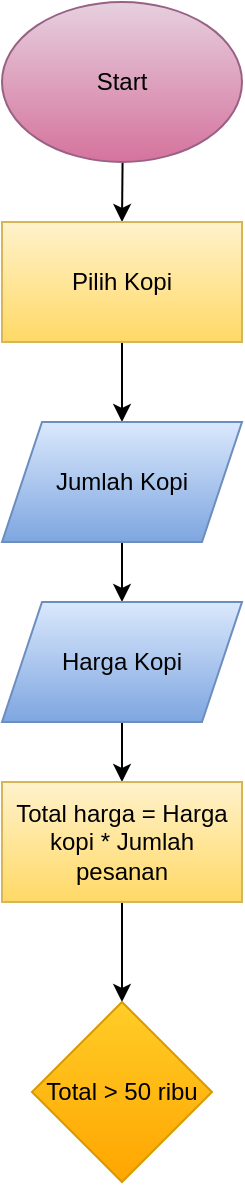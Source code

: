 <mxfile>
    <diagram id="xeAmoaPnBeBc6GPlqXd_" name="Page-1">
        <mxGraphModel dx="446" dy="422" grid="1" gridSize="10" guides="1" tooltips="1" connect="1" arrows="1" fold="1" page="1" pageScale="1" pageWidth="850" pageHeight="1100" math="0" shadow="0">
            <root>
                <mxCell id="0"/>
                <mxCell id="1" parent="0"/>
                <mxCell id="4" value="" style="edgeStyle=none;html=1;fontColor=#000000;" edge="1" parent="1" source="2" target="3">
                    <mxGeometry relative="1" as="geometry"/>
                </mxCell>
                <mxCell id="2" value="&lt;font color=&quot;#000000&quot;&gt;Start&lt;/font&gt;" style="ellipse;whiteSpace=wrap;html=1;fillColor=#e6d0de;strokeColor=#996185;gradientColor=#d5739d;" vertex="1" parent="1">
                    <mxGeometry x="140" y="20" width="120" height="80" as="geometry"/>
                </mxCell>
                <mxCell id="6" value="" style="edgeStyle=none;html=1;fontColor=#000000;" edge="1" parent="1" source="3" target="5">
                    <mxGeometry relative="1" as="geometry"/>
                </mxCell>
                <mxCell id="3" value="&lt;font color=&quot;#000000&quot;&gt;Pilih Kopi&lt;/font&gt;" style="rounded=0;whiteSpace=wrap;html=1;fillColor=#fff2cc;strokeColor=#d6b656;gradientColor=#ffd966;" vertex="1" parent="1">
                    <mxGeometry x="140" y="130" width="120" height="60" as="geometry"/>
                </mxCell>
                <mxCell id="9" value="" style="edgeStyle=none;html=1;fontColor=#000000;" edge="1" parent="1" source="5" target="8">
                    <mxGeometry relative="1" as="geometry"/>
                </mxCell>
                <mxCell id="5" value="&lt;font color=&quot;#000000&quot;&gt;Jumlah Kopi&lt;/font&gt;" style="shape=parallelogram;perimeter=parallelogramPerimeter;whiteSpace=wrap;html=1;fixedSize=1;fillColor=#dae8fc;gradientColor=#7ea6e0;strokeColor=#6c8ebf;" vertex="1" parent="1">
                    <mxGeometry x="140" y="230" width="120" height="60" as="geometry"/>
                </mxCell>
                <mxCell id="11" value="" style="edgeStyle=none;html=1;fontColor=#000000;" edge="1" parent="1" source="8" target="10">
                    <mxGeometry relative="1" as="geometry"/>
                </mxCell>
                <mxCell id="8" value="&lt;font color=&quot;#000000&quot;&gt;Harga Kopi&lt;/font&gt;" style="shape=parallelogram;perimeter=parallelogramPerimeter;whiteSpace=wrap;html=1;fixedSize=1;fillColor=#dae8fc;gradientColor=#7ea6e0;strokeColor=#6c8ebf;" vertex="1" parent="1">
                    <mxGeometry x="140" y="320" width="120" height="60" as="geometry"/>
                </mxCell>
                <mxCell id="13" value="" style="edgeStyle=none;html=1;fontColor=#000000;" edge="1" parent="1" source="10" target="12">
                    <mxGeometry relative="1" as="geometry"/>
                </mxCell>
                <mxCell id="10" value="&lt;font color=&quot;#000000&quot;&gt;Total harga = Harga kopi * Jumlah pesanan&lt;/font&gt;" style="rounded=0;whiteSpace=wrap;html=1;fillColor=#fff2cc;gradientColor=#ffd966;strokeColor=#d6b656;" vertex="1" parent="1">
                    <mxGeometry x="140" y="410" width="120" height="60" as="geometry"/>
                </mxCell>
                <mxCell id="12" value="&lt;font color=&quot;#000000&quot;&gt;Total &amp;gt; 50 ribu&lt;/font&gt;" style="rhombus;whiteSpace=wrap;html=1;fillColor=#ffcd28;gradientColor=#ffa500;strokeColor=#d79b00;" vertex="1" parent="1">
                    <mxGeometry x="155" y="520" width="90" height="90" as="geometry"/>
                </mxCell>
            </root>
        </mxGraphModel>
    </diagram>
</mxfile>
